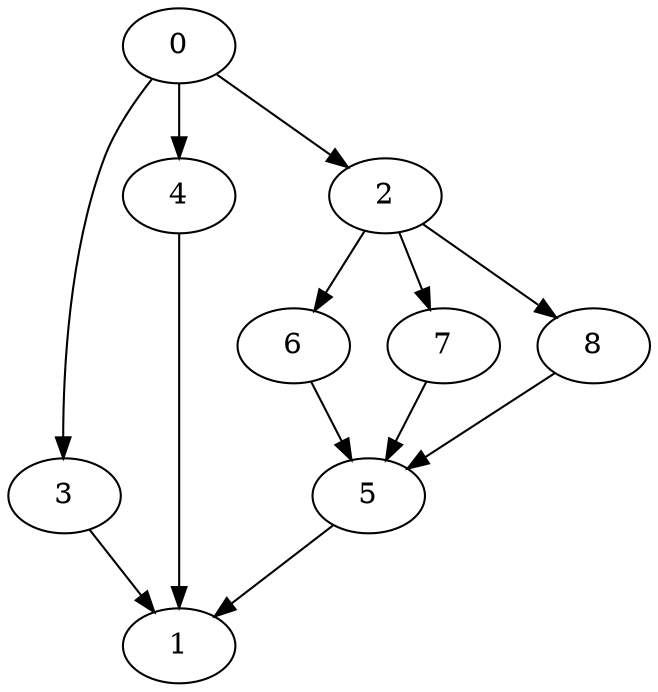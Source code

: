 digraph "Optimal-Schedule-For-src/test/resources/Nodes_11_OutTree-output" {
	0	[Weight=10, Processor=0, Start_time=0];
	3	[Weight=7, Processor=0, Start_time=10];
	4	[Weight=5, Processor=0, Start_time=17];
	2	[Weight=6, Processor=0, Start_time=22];
	6	[Weight=2, Processor=0, Start_time=28];
	7	[Weight=2, Processor=0, Start_time=30];
	8	[Weight=7, Processor=0, Start_time=32];
	5	[Weight=9, Processor=0, Start_time=39];
	1	[Weight=7, Processor=0, Start_time=48];
	0 -> 3	[Weight=22];
	0 -> 4	[Weight=44];
	0 -> 2	[Weight=51];
	2 -> 6	[Weight=59];
	2 -> 7	[Weight=15];
	2 -> 8	[Weight=59];
	6 -> 5	[Weight=22];
	7 -> 5	[Weight=59];
	8 -> 5	[Weight=59];
	3 -> 1	[Weight=59];
	4 -> 1	[Weight=66];
	5 -> 1	[Weight=37];
}